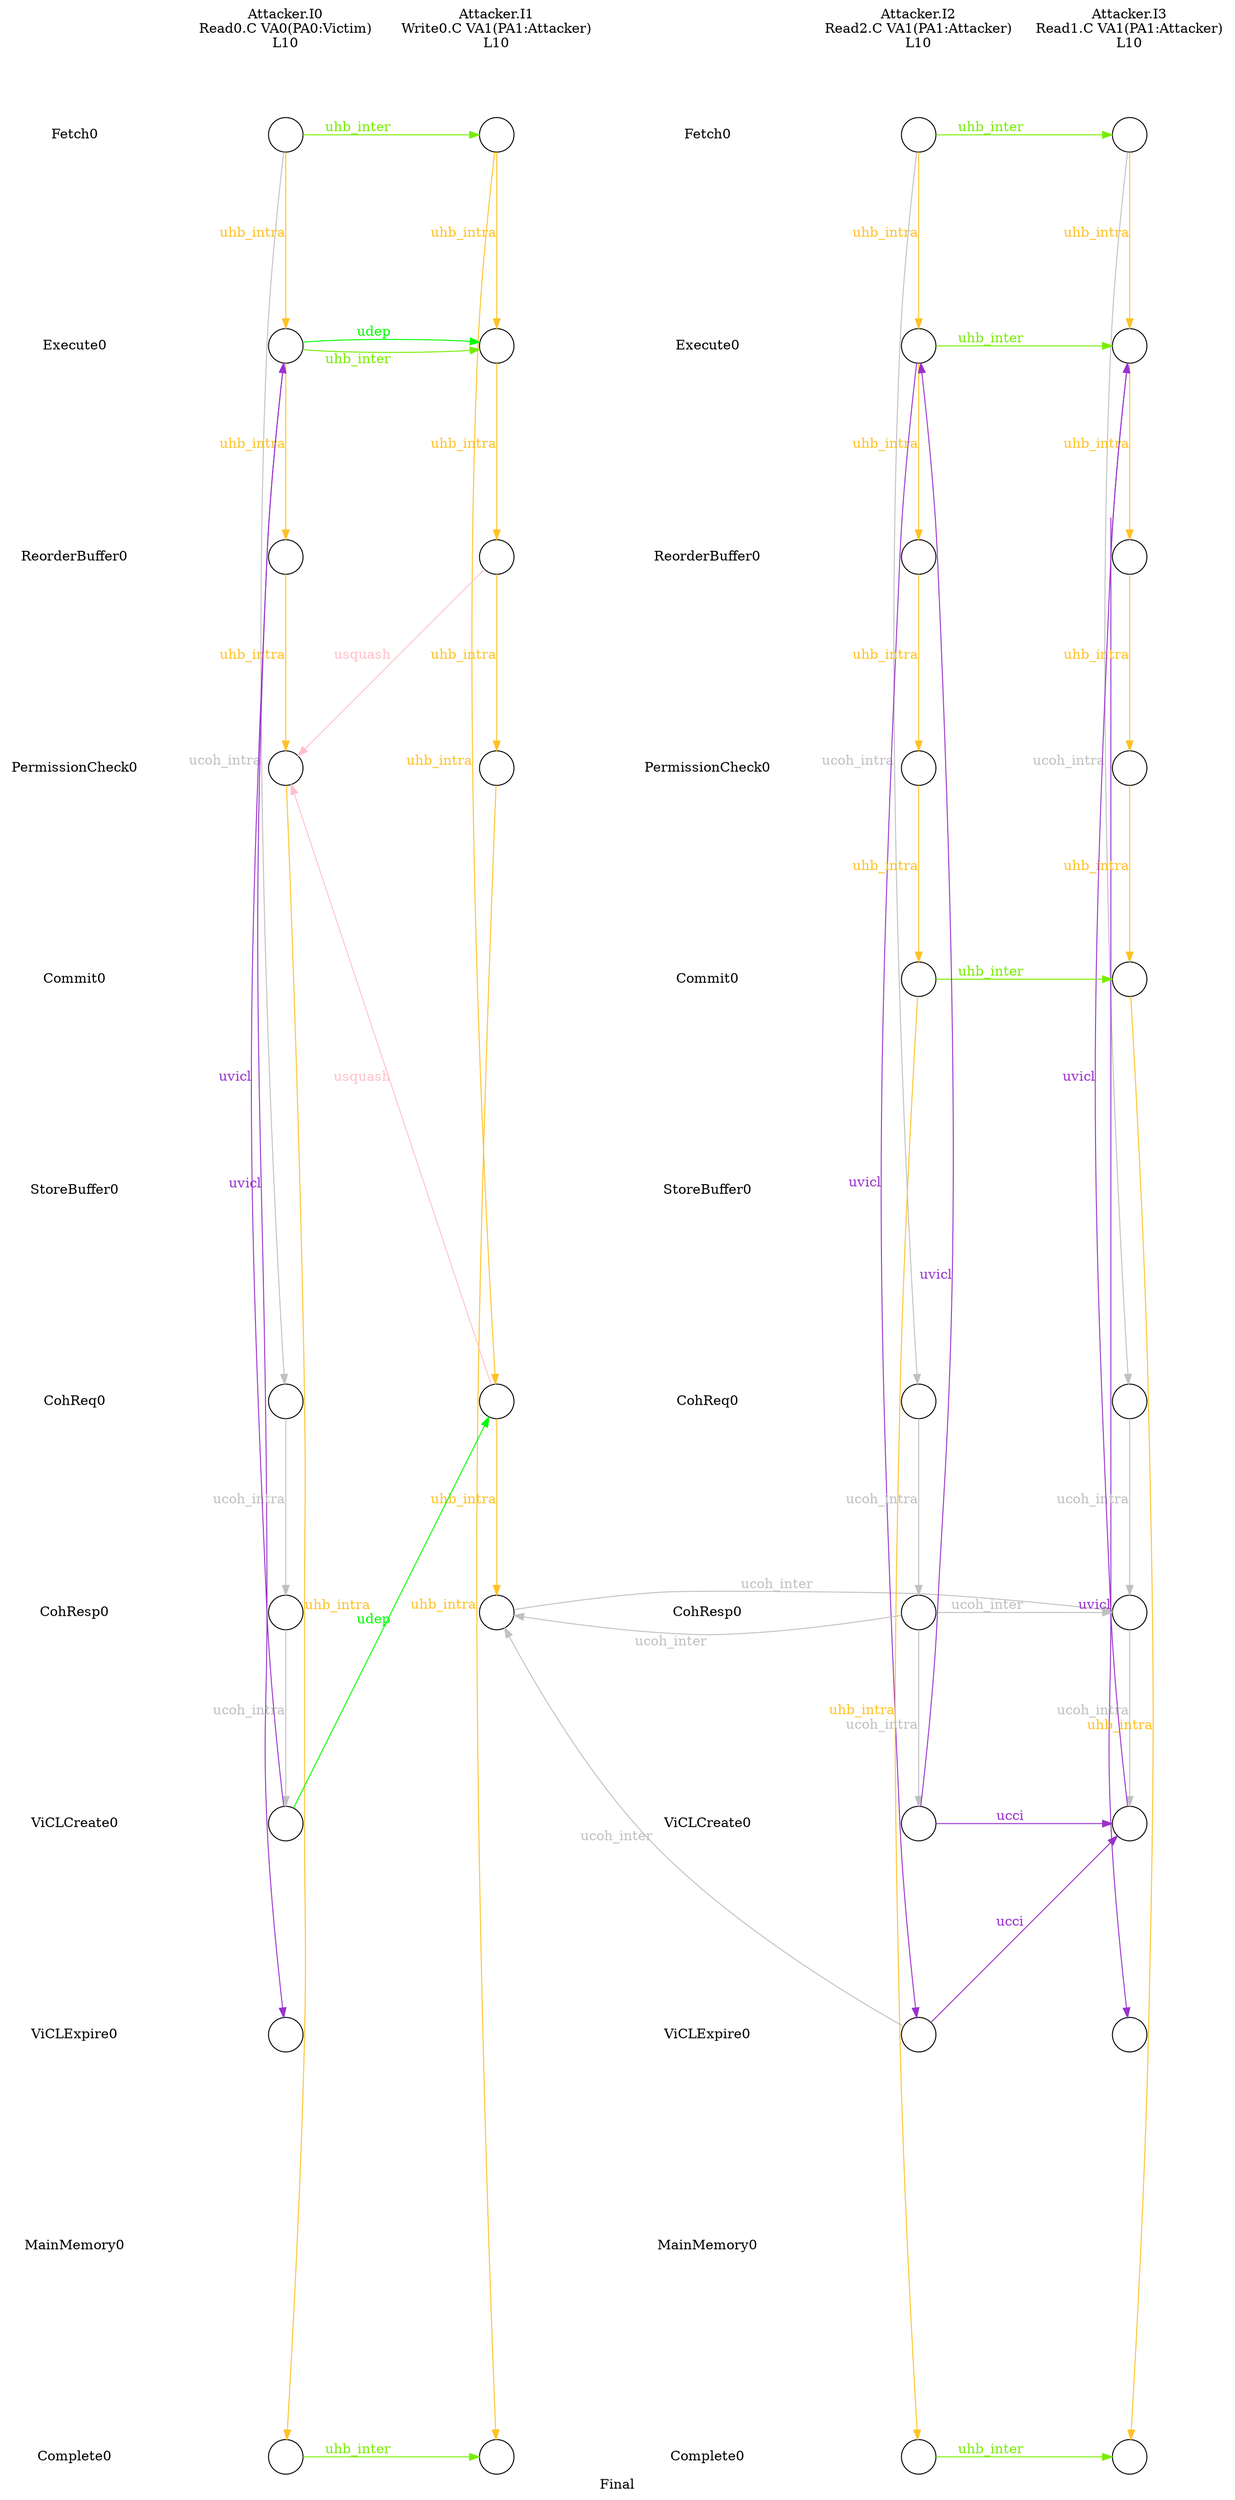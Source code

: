digraph G {
	layout=neato;
	overlap=scale;
	splines=true;
	label="Final";
	n0_0_label [label="Attacker.I0\nRead0.C VA0(PA0:Victim)\nL10\n";pos="1,0.5!";shape=none];
	n1_0_label [label="Attacker.I1\nWrite0.C VA1(PA1:Attacker)\nL10\n";pos="2,0.5!";shape=none];
	n2_0_label [label="Attacker.I2\nRead2.C VA1(PA1:Attacker)\nL10\n";pos="4,0.5!";shape=none];
	n3_0_label [label="Attacker.I3\nRead1.C VA1(PA1:Attacker)\nL10\n";pos="5,0.5!";shape=none];
	l0_8_label [label="ViCLCreate0";pos="0,-8!";shape=none];
	l0_7_label [label="CohResp0";pos="0,-7!";shape=none];
	l0_3_label [label="PermissionCheck0";pos="0,-3!";shape=none];
	l0_4_label [label="Commit0";pos="0,-4!";shape=none];
	l0_5_label [label="StoreBuffer0";pos="0,-5!";shape=none];
	l0_10_label [label="MainMemory0";pos="0,-10!";shape=none];
	l0_2_label [label="ReorderBuffer0";pos="0,-2!";shape=none];
	l0_6_label [label="CohReq0";pos="0,-6!";shape=none];
	l0_11_label [label="Complete0";pos="0,-11!";shape=none];
	l0_1_label [label="Execute0";pos="0,-1!";shape=none];
	l0_9_label [label="ViCLExpire0";pos="0,-9!";shape=none];
	l0_0_label [label="Fetch0";pos="0,-0!";shape=none];
	l3_8_label [label="ViCLCreate0";pos="3,-8!";shape=none];
	l3_7_label [label="CohResp0";pos="3,-7!";shape=none];
	l3_3_label [label="PermissionCheck0";pos="3,-3!";shape=none];
	l3_4_label [label="Commit0";pos="3,-4!";shape=none];
	l3_5_label [label="StoreBuffer0";pos="3,-5!";shape=none];
	l3_10_label [label="MainMemory0";pos="3,-10!";shape=none];
	l3_2_label [label="ReorderBuffer0";pos="3,-2!";shape=none];
	l3_6_label [label="CohReq0";pos="3,-6!";shape=none];
	l3_11_label [label="Complete0";pos="3,-11!";shape=none];
	l3_1_label [label="Execute0";pos="3,-1!";shape=none];
	l3_9_label [label="ViCLExpire0";pos="3,-9!";shape=none];
	l3_0_label [label="Fetch0";pos="3,-0!";shape=none];
	n1_0_0_0_Write0_at_0_0 [shape=circle;label="";pos="2,-0!";];
	n1_0_0_0_Write0_at_0_1 [shape=circle;label="";pos="2,-1!";];
	n1_0_0_0_Write0_at_0_2 [shape=circle;label="";pos="2,-2!";];
	n1_0_0_0_Write0_at_0_3 [shape=circle;label="";pos="2,-3!";];
	n1_0_0_0_Write0_at_0_6 [shape=circle;label="";pos="2,-6!";];
	n1_0_0_0_Write0_at_0_7 [shape=circle;label="";pos="2,-7!";];
	n1_0_0_0_Write0_at_0_11 [shape=circle;label="";pos="2,-11!";];
	n0_0_0_0_Read0_at_0_0 [shape=circle;label="";pos="1,-0!";];
	n0_0_0_0_Read0_at_0_1 [shape=circle;label="";pos="1,-1!";];
	n0_0_0_0_Read0_at_0_2 [shape=circle;label="";pos="1,-2!";];
	n0_0_0_0_Read0_at_0_3 [shape=circle;label="";pos="1,-3!";];
	n0_0_0_0_Read0_at_0_6 [shape=circle;label="";pos="1,-6!";];
	n0_0_0_0_Read0_at_0_7 [shape=circle;label="";pos="1,-7!";];
	n0_0_0_0_Read0_at_0_8 [shape=circle;label="";pos="1,-8!";];
	n0_0_0_0_Read0_at_0_9 [shape=circle;label="";pos="1,-9!";];
	n0_0_0_0_Read0_at_0_11 [shape=circle;label="";pos="1,-11!";];
	n3_1_0_0_Read1_at_1_0 [shape=circle;label="";pos="5,-0!";];
	n3_1_0_0_Read1_at_1_1 [shape=circle;label="";pos="5,-1!";];
	n3_1_0_0_Read1_at_1_2 [shape=circle;label="";pos="5,-2!";];
	n3_1_0_0_Read1_at_1_3 [shape=circle;label="";pos="5,-3!";];
	n3_1_0_0_Read1_at_1_4 [shape=circle;label="";pos="5,-4!";];
	n3_1_0_0_Read1_at_1_6 [shape=circle;label="";pos="5,-6!";];
	n3_1_0_0_Read1_at_1_7 [shape=circle;label="";pos="5,-7!";];
	n3_1_0_0_Read1_at_1_8 [shape=circle;label="";pos="5,-8!";];
	n3_1_0_0_Read1_at_1_9 [shape=circle;label="";pos="5,-9!";];
	n3_1_0_0_Read1_at_1_11 [shape=circle;label="";pos="5,-11!";];
	n2_1_0_0_Read2_at_1_0 [shape=circle;label="";pos="4,-0!";];
	n2_1_0_0_Read2_at_1_1 [shape=circle;label="";pos="4,-1!";];
	n2_1_0_0_Read2_at_1_2 [shape=circle;label="";pos="4,-2!";];
	n2_1_0_0_Read2_at_1_3 [shape=circle;label="";pos="4,-3!";];
	n2_1_0_0_Read2_at_1_4 [shape=circle;label="";pos="4,-4!";];
	n2_1_0_0_Read2_at_1_6 [shape=circle;label="";pos="4,-6!";];
	n2_1_0_0_Read2_at_1_7 [shape=circle;label="";pos="4,-7!";];
	n2_1_0_0_Read2_at_1_8 [shape=circle;label="";pos="4,-8!";];
	n2_1_0_0_Read2_at_1_9 [shape=circle;label="";pos="4,-9!";];
	n2_1_0_0_Read2_at_1_11 [shape=circle;label="";pos="4,-11!";];
	n1_0_0_0_Write0_at_0_2 -> n0_0_0_0_Read0_at_0_3[label="usquash";constraint=false;color="pink";fontcolor="pink";];
	n1_0_0_0_Write0_at_0_6 -> n0_0_0_0_Read0_at_0_3[label="usquash";constraint=false;color="pink";fontcolor="pink";];
	n0_0_0_0_Read0_at_0_1 -> n1_0_0_0_Write0_at_0_1[label="udep";constraint=false;color="green";fontcolor="green";];
	n0_0_0_0_Read0_at_0_8 -> n1_0_0_0_Write0_at_0_6[label="udep";constraint=false;color="green";fontcolor="green";];
	n1_0_0_0_Write0_at_0_0 -> n1_0_0_0_Write0_at_0_1[label="uhb_intra";constraint=false;color="goldenrod1";fontcolor="goldenrod1";];
	n1_0_0_0_Write0_at_0_0 -> n1_0_0_0_Write0_at_0_6[label="uhb_intra";constraint=false;color="goldenrod1";fontcolor="goldenrod1";];
	n1_0_0_0_Write0_at_0_1 -> n1_0_0_0_Write0_at_0_2[label="uhb_intra";constraint=false;color="goldenrod1";fontcolor="goldenrod1";];
	n1_0_0_0_Write0_at_0_2 -> n1_0_0_0_Write0_at_0_3[label="uhb_intra";constraint=false;color="goldenrod1";fontcolor="goldenrod1";];
	n1_0_0_0_Write0_at_0_3 -> n1_0_0_0_Write0_at_0_11[label="uhb_intra";constraint=false;color="goldenrod1";fontcolor="goldenrod1";];
	n1_0_0_0_Write0_at_0_6 -> n1_0_0_0_Write0_at_0_7[label="uhb_intra";constraint=false;color="goldenrod1";fontcolor="goldenrod1";];
	n0_0_0_0_Read0_at_0_0 -> n0_0_0_0_Read0_at_0_1[label="uhb_intra";constraint=false;color="goldenrod1";fontcolor="goldenrod1";];
	n0_0_0_0_Read0_at_0_1 -> n0_0_0_0_Read0_at_0_2[label="uhb_intra";constraint=false;color="goldenrod1";fontcolor="goldenrod1";];
	n0_0_0_0_Read0_at_0_2 -> n0_0_0_0_Read0_at_0_3[label="uhb_intra";constraint=false;color="goldenrod1";fontcolor="goldenrod1";];
	n0_0_0_0_Read0_at_0_3 -> n0_0_0_0_Read0_at_0_11[label="uhb_intra";constraint=false;color="goldenrod1";fontcolor="goldenrod1";];
	n3_1_0_0_Read1_at_1_0 -> n3_1_0_0_Read1_at_1_1[label="uhb_intra";constraint=false;color="goldenrod1";fontcolor="goldenrod1";];
	n3_1_0_0_Read1_at_1_1 -> n3_1_0_0_Read1_at_1_2[label="uhb_intra";constraint=false;color="goldenrod1";fontcolor="goldenrod1";];
	n3_1_0_0_Read1_at_1_2 -> n3_1_0_0_Read1_at_1_3[label="uhb_intra";constraint=false;color="goldenrod1";fontcolor="goldenrod1";];
	n3_1_0_0_Read1_at_1_3 -> n3_1_0_0_Read1_at_1_4[label="uhb_intra";constraint=false;color="goldenrod1";fontcolor="goldenrod1";];
	n3_1_0_0_Read1_at_1_4 -> n3_1_0_0_Read1_at_1_11[label="uhb_intra";constraint=false;color="goldenrod1";fontcolor="goldenrod1";];
	n2_1_0_0_Read2_at_1_0 -> n2_1_0_0_Read2_at_1_1[label="uhb_intra";constraint=false;color="goldenrod1";fontcolor="goldenrod1";];
	n2_1_0_0_Read2_at_1_1 -> n2_1_0_0_Read2_at_1_2[label="uhb_intra";constraint=false;color="goldenrod1";fontcolor="goldenrod1";];
	n2_1_0_0_Read2_at_1_2 -> n2_1_0_0_Read2_at_1_3[label="uhb_intra";constraint=false;color="goldenrod1";fontcolor="goldenrod1";];
	n2_1_0_0_Read2_at_1_3 -> n2_1_0_0_Read2_at_1_4[label="uhb_intra";constraint=false;color="goldenrod1";fontcolor="goldenrod1";];
	n2_1_0_0_Read2_at_1_4 -> n2_1_0_0_Read2_at_1_11[label="uhb_intra";constraint=false;color="goldenrod1";fontcolor="goldenrod1";];
	n1_0_0_0_Write0_at_0_7 -> n3_1_0_0_Read1_at_1_7[label="ucoh_inter";constraint=false;color="gray";fontcolor="gray";];
	n2_1_0_0_Read2_at_1_7 -> n1_0_0_0_Write0_at_0_7[label="ucoh_inter";constraint=false;color="gray";fontcolor="gray";];
	n2_1_0_0_Read2_at_1_7 -> n3_1_0_0_Read1_at_1_7[label="ucoh_inter";constraint=false;color="gray";fontcolor="gray";];
	n2_1_0_0_Read2_at_1_9 -> n1_0_0_0_Write0_at_0_7[label="ucoh_inter";constraint=false;color="gray";fontcolor="gray";];
	n0_0_0_0_Read0_at_0_0 -> n1_0_0_0_Write0_at_0_0[label="uhb_inter";constraint=false;color="chartreuse2";fontcolor="chartreuse2";];
	n0_0_0_0_Read0_at_0_1 -> n1_0_0_0_Write0_at_0_1[label="uhb_inter";constraint=false;color="chartreuse2";fontcolor="chartreuse2";];
	n0_0_0_0_Read0_at_0_11 -> n1_0_0_0_Write0_at_0_11[label="uhb_inter";constraint=false;color="chartreuse2";fontcolor="chartreuse2";];
	n2_1_0_0_Read2_at_1_0 -> n3_1_0_0_Read1_at_1_0[label="uhb_inter";constraint=false;color="chartreuse2";fontcolor="chartreuse2";];
	n2_1_0_0_Read2_at_1_1 -> n3_1_0_0_Read1_at_1_1[label="uhb_inter";constraint=false;color="chartreuse2";fontcolor="chartreuse2";];
	n2_1_0_0_Read2_at_1_4 -> n3_1_0_0_Read1_at_1_4[label="uhb_inter";constraint=false;color="chartreuse2";fontcolor="chartreuse2";];
	n2_1_0_0_Read2_at_1_11 -> n3_1_0_0_Read1_at_1_11[label="uhb_inter";constraint=false;color="chartreuse2";fontcolor="chartreuse2";];
	n0_0_0_0_Read0_at_0_1 -> n0_0_0_0_Read0_at_0_9[label="uvicl";constraint=false;color="darkorchid";fontcolor="darkorchid";];
	n0_0_0_0_Read0_at_0_8 -> n0_0_0_0_Read0_at_0_1[label="uvicl";constraint=false;color="darkorchid";fontcolor="darkorchid";];
	n3_1_0_0_Read1_at_1_1 -> n3_1_0_0_Read1_at_1_9[label="uvicl";constraint=false;color="darkorchid";fontcolor="darkorchid";];
	n3_1_0_0_Read1_at_1_8 -> n3_1_0_0_Read1_at_1_1[label="uvicl";constraint=false;color="darkorchid";fontcolor="darkorchid";];
	n2_1_0_0_Read2_at_1_1 -> n2_1_0_0_Read2_at_1_9[label="uvicl";constraint=false;color="darkorchid";fontcolor="darkorchid";];
	n2_1_0_0_Read2_at_1_8 -> n2_1_0_0_Read2_at_1_1[label="uvicl";constraint=false;color="darkorchid";fontcolor="darkorchid";];
	n2_1_0_0_Read2_at_1_8 -> n3_1_0_0_Read1_at_1_8[label="ucci";constraint=false;color="darkorchid";fontcolor="darkorchid";];
	n2_1_0_0_Read2_at_1_9 -> n3_1_0_0_Read1_at_1_8[label="ucci";constraint=false;color="darkorchid";fontcolor="darkorchid";];
	n0_0_0_0_Read0_at_0_0 -> n0_0_0_0_Read0_at_0_6[label="ucoh_intra";constraint=false;color="gray";fontcolor="gray";];
	n0_0_0_0_Read0_at_0_6 -> n0_0_0_0_Read0_at_0_7[label="ucoh_intra";constraint=false;color="gray";fontcolor="gray";];
	n0_0_0_0_Read0_at_0_7 -> n0_0_0_0_Read0_at_0_8[label="ucoh_intra";constraint=false;color="gray";fontcolor="gray";];
	n3_1_0_0_Read1_at_1_0 -> n3_1_0_0_Read1_at_1_6[label="ucoh_intra";constraint=false;color="gray";fontcolor="gray";];
	n3_1_0_0_Read1_at_1_6 -> n3_1_0_0_Read1_at_1_7[label="ucoh_intra";constraint=false;color="gray";fontcolor="gray";];
	n3_1_0_0_Read1_at_1_7 -> n3_1_0_0_Read1_at_1_8[label="ucoh_intra";constraint=false;color="gray";fontcolor="gray";];
	n2_1_0_0_Read2_at_1_0 -> n2_1_0_0_Read2_at_1_6[label="ucoh_intra";constraint=false;color="gray";fontcolor="gray";];
	n2_1_0_0_Read2_at_1_6 -> n2_1_0_0_Read2_at_1_7[label="ucoh_intra";constraint=false;color="gray";fontcolor="gray";];
	n2_1_0_0_Read2_at_1_7 -> n2_1_0_0_Read2_at_1_8[label="ucoh_intra";constraint=false;color="gray";fontcolor="gray";];
}
